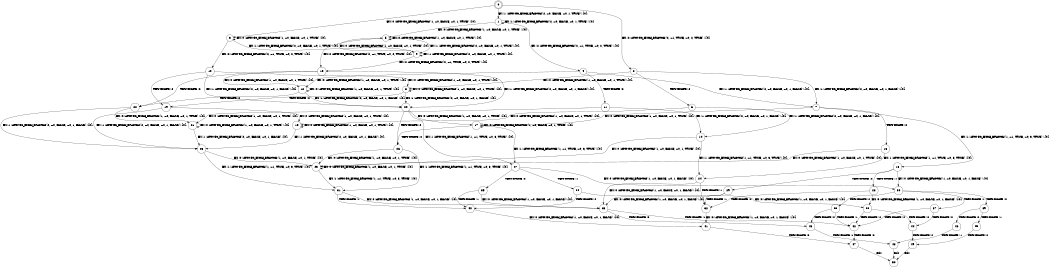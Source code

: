digraph BCG {
size = "7, 10.5";
center = TRUE;
node [shape = circle];
0 [peripheries = 2];
0 -> 1 [label = "EX !1 !ATOMIC_EXCH_BRANCH (2, +0, FALSE, +0, 1, TRUE) !{0}"];
0 -> 2 [label = "EX !2 !ATOMIC_EXCH_BRANCH (2, +1, TRUE, +0, 2, TRUE) !{0}"];
0 -> 3 [label = "EX !0 !ATOMIC_EXCH_BRANCH (1, +0, FALSE, +0, 1, TRUE) !{0}"];
1 -> 4 [label = "EX !2 !ATOMIC_EXCH_BRANCH (2, +1, TRUE, +0, 2, TRUE) !{0}"];
1 -> 5 [label = "EX !0 !ATOMIC_EXCH_BRANCH (1, +0, FALSE, +0, 1, TRUE) !{0}"];
1 -> 1 [label = "EX !1 !ATOMIC_EXCH_BRANCH (2, +0, FALSE, +0, 1, TRUE) !{0}"];
2 -> 6 [label = "TERMINATE !2"];
2 -> 7 [label = "EX !1 !ATOMIC_EXCH_BRANCH (2, +0, FALSE, +0, 1, FALSE) !{0}"];
2 -> 8 [label = "EX !0 !ATOMIC_EXCH_BRANCH (1, +0, FALSE, +0, 1, TRUE) !{0}"];
3 -> 9 [label = "EX !1 !ATOMIC_EXCH_BRANCH (2, +0, FALSE, +0, 1, TRUE) !{0}"];
3 -> 10 [label = "EX !2 !ATOMIC_EXCH_BRANCH (2, +1, TRUE, +0, 2, TRUE) !{0}"];
3 -> 3 [label = "EX !0 !ATOMIC_EXCH_BRANCH (1, +0, FALSE, +0, 1, TRUE) !{0}"];
4 -> 11 [label = "TERMINATE !2"];
4 -> 12 [label = "EX !0 !ATOMIC_EXCH_BRANCH (1, +0, FALSE, +0, 1, TRUE) !{0}"];
4 -> 7 [label = "EX !1 !ATOMIC_EXCH_BRANCH (2, +0, FALSE, +0, 1, FALSE) !{0}"];
5 -> 13 [label = "EX !2 !ATOMIC_EXCH_BRANCH (2, +1, TRUE, +0, 2, TRUE) !{0}"];
5 -> 9 [label = "EX !1 !ATOMIC_EXCH_BRANCH (2, +0, FALSE, +0, 1, TRUE) !{0}"];
5 -> 5 [label = "EX !0 !ATOMIC_EXCH_BRANCH (1, +0, FALSE, +0, 1, TRUE) !{0}"];
6 -> 14 [label = "EX !1 !ATOMIC_EXCH_BRANCH (2, +0, FALSE, +0, 1, FALSE) !{0}"];
6 -> 15 [label = "EX !0 !ATOMIC_EXCH_BRANCH (1, +0, FALSE, +0, 1, TRUE) !{0}"];
7 -> 16 [label = "TERMINATE !2"];
7 -> 17 [label = "EX !0 !ATOMIC_EXCH_BRANCH (1, +0, FALSE, +0, 1, TRUE) !{0}"];
7 -> 18 [label = "EX !1 !ATOMIC_EXCH_BRANCH (1, +1, TRUE, +0, 3, TRUE) !{0}"];
8 -> 19 [label = "TERMINATE !2"];
8 -> 20 [label = "EX !1 !ATOMIC_EXCH_BRANCH (2, +0, FALSE, +0, 1, FALSE) !{0}"];
8 -> 8 [label = "EX !0 !ATOMIC_EXCH_BRANCH (1, +0, FALSE, +0, 1, TRUE) !{0}"];
9 -> 13 [label = "EX !2 !ATOMIC_EXCH_BRANCH (2, +1, TRUE, +0, 2, TRUE) !{0}"];
9 -> 9 [label = "EX !1 !ATOMIC_EXCH_BRANCH (2, +0, FALSE, +0, 1, TRUE) !{0}"];
9 -> 5 [label = "EX !0 !ATOMIC_EXCH_BRANCH (1, +0, FALSE, +0, 1, TRUE) !{0}"];
10 -> 19 [label = "TERMINATE !2"];
10 -> 20 [label = "EX !1 !ATOMIC_EXCH_BRANCH (2, +0, FALSE, +0, 1, FALSE) !{0}"];
10 -> 8 [label = "EX !0 !ATOMIC_EXCH_BRANCH (1, +0, FALSE, +0, 1, TRUE) !{0}"];
11 -> 21 [label = "EX !0 !ATOMIC_EXCH_BRANCH (1, +0, FALSE, +0, 1, TRUE) !{0}"];
11 -> 14 [label = "EX !1 !ATOMIC_EXCH_BRANCH (2, +0, FALSE, +0, 1, FALSE) !{0}"];
12 -> 22 [label = "TERMINATE !2"];
12 -> 20 [label = "EX !1 !ATOMIC_EXCH_BRANCH (2, +0, FALSE, +0, 1, FALSE) !{0}"];
12 -> 12 [label = "EX !0 !ATOMIC_EXCH_BRANCH (1, +0, FALSE, +0, 1, TRUE) !{0}"];
13 -> 22 [label = "TERMINATE !2"];
13 -> 20 [label = "EX !1 !ATOMIC_EXCH_BRANCH (2, +0, FALSE, +0, 1, FALSE) !{0}"];
13 -> 12 [label = "EX !0 !ATOMIC_EXCH_BRANCH (1, +0, FALSE, +0, 1, TRUE) !{0}"];
14 -> 23 [label = "EX !0 !ATOMIC_EXCH_BRANCH (1, +0, FALSE, +0, 1, TRUE) !{0}"];
14 -> 24 [label = "EX !1 !ATOMIC_EXCH_BRANCH (1, +1, TRUE, +0, 3, TRUE) !{0}"];
15 -> 25 [label = "EX !1 !ATOMIC_EXCH_BRANCH (2, +0, FALSE, +0, 1, FALSE) !{0}"];
15 -> 15 [label = "EX !0 !ATOMIC_EXCH_BRANCH (1, +0, FALSE, +0, 1, TRUE) !{0}"];
16 -> 23 [label = "EX !0 !ATOMIC_EXCH_BRANCH (1, +0, FALSE, +0, 1, TRUE) !{0}"];
16 -> 24 [label = "EX !1 !ATOMIC_EXCH_BRANCH (1, +1, TRUE, +0, 3, TRUE) !{0}"];
17 -> 26 [label = "TERMINATE !2"];
17 -> 27 [label = "EX !1 !ATOMIC_EXCH_BRANCH (1, +1, TRUE, +0, 3, TRUE) !{0}"];
17 -> 17 [label = "EX !0 !ATOMIC_EXCH_BRANCH (1, +0, FALSE, +0, 1, TRUE) !{0}"];
18 -> 28 [label = "TERMINATE !1"];
18 -> 29 [label = "TERMINATE !2"];
18 -> 30 [label = "EX !0 !ATOMIC_EXCH_BRANCH (1, +0, FALSE, +0, 1, FALSE) !{0}"];
19 -> 25 [label = "EX !1 !ATOMIC_EXCH_BRANCH (2, +0, FALSE, +0, 1, FALSE) !{0}"];
19 -> 15 [label = "EX !0 !ATOMIC_EXCH_BRANCH (1, +0, FALSE, +0, 1, TRUE) !{0}"];
20 -> 26 [label = "TERMINATE !2"];
20 -> 27 [label = "EX !1 !ATOMIC_EXCH_BRANCH (1, +1, TRUE, +0, 3, TRUE) !{0}"];
20 -> 17 [label = "EX !0 !ATOMIC_EXCH_BRANCH (1, +0, FALSE, +0, 1, TRUE) !{0}"];
21 -> 25 [label = "EX !1 !ATOMIC_EXCH_BRANCH (2, +0, FALSE, +0, 1, FALSE) !{0}"];
21 -> 21 [label = "EX !0 !ATOMIC_EXCH_BRANCH (1, +0, FALSE, +0, 1, TRUE) !{0}"];
22 -> 25 [label = "EX !1 !ATOMIC_EXCH_BRANCH (2, +0, FALSE, +0, 1, FALSE) !{0}"];
22 -> 21 [label = "EX !0 !ATOMIC_EXCH_BRANCH (1, +0, FALSE, +0, 1, TRUE) !{0}"];
23 -> 31 [label = "EX !1 !ATOMIC_EXCH_BRANCH (1, +1, TRUE, +0, 3, TRUE) !{0}"];
23 -> 23 [label = "EX !0 !ATOMIC_EXCH_BRANCH (1, +0, FALSE, +0, 1, TRUE) !{0}"];
24 -> 32 [label = "TERMINATE !1"];
24 -> 33 [label = "EX !0 !ATOMIC_EXCH_BRANCH (1, +0, FALSE, +0, 1, FALSE) !{0}"];
25 -> 31 [label = "EX !1 !ATOMIC_EXCH_BRANCH (1, +1, TRUE, +0, 3, TRUE) !{0}"];
25 -> 23 [label = "EX !0 !ATOMIC_EXCH_BRANCH (1, +0, FALSE, +0, 1, TRUE) !{0}"];
26 -> 31 [label = "EX !1 !ATOMIC_EXCH_BRANCH (1, +1, TRUE, +0, 3, TRUE) !{0}"];
26 -> 23 [label = "EX !0 !ATOMIC_EXCH_BRANCH (1, +0, FALSE, +0, 1, TRUE) !{0}"];
27 -> 34 [label = "TERMINATE !1"];
27 -> 35 [label = "TERMINATE !2"];
27 -> 30 [label = "EX !0 !ATOMIC_EXCH_BRANCH (1, +0, FALSE, +0, 1, FALSE) !{0}"];
28 -> 32 [label = "TERMINATE !2"];
28 -> 36 [label = "EX !0 !ATOMIC_EXCH_BRANCH (1, +0, FALSE, +0, 1, FALSE) !{0}"];
29 -> 32 [label = "TERMINATE !1"];
29 -> 33 [label = "EX !0 !ATOMIC_EXCH_BRANCH (1, +0, FALSE, +0, 1, FALSE) !{0}"];
30 -> 37 [label = "TERMINATE !1"];
30 -> 38 [label = "TERMINATE !2"];
30 -> 39 [label = "TERMINATE !0"];
31 -> 40 [label = "TERMINATE !1"];
31 -> 33 [label = "EX !0 !ATOMIC_EXCH_BRANCH (1, +0, FALSE, +0, 1, FALSE) !{0}"];
32 -> 41 [label = "EX !0 !ATOMIC_EXCH_BRANCH (1, +0, FALSE, +0, 1, FALSE) !{0}"];
33 -> 42 [label = "TERMINATE !1"];
33 -> 43 [label = "TERMINATE !0"];
34 -> 40 [label = "TERMINATE !2"];
34 -> 36 [label = "EX !0 !ATOMIC_EXCH_BRANCH (1, +0, FALSE, +0, 1, FALSE) !{0}"];
35 -> 40 [label = "TERMINATE !1"];
35 -> 33 [label = "EX !0 !ATOMIC_EXCH_BRANCH (1, +0, FALSE, +0, 1, FALSE) !{0}"];
36 -> 42 [label = "TERMINATE !2"];
36 -> 44 [label = "TERMINATE !0"];
37 -> 42 [label = "TERMINATE !2"];
37 -> 44 [label = "TERMINATE !0"];
38 -> 42 [label = "TERMINATE !1"];
38 -> 43 [label = "TERMINATE !0"];
39 -> 45 [label = "TERMINATE !1"];
39 -> 46 [label = "TERMINATE !2"];
40 -> 41 [label = "EX !0 !ATOMIC_EXCH_BRANCH (1, +0, FALSE, +0, 1, FALSE) !{0}"];
41 -> 47 [label = "TERMINATE !0"];
42 -> 47 [label = "TERMINATE !0"];
43 -> 48 [label = "TERMINATE !1"];
44 -> 49 [label = "TERMINATE !2"];
45 -> 49 [label = "TERMINATE !2"];
46 -> 48 [label = "TERMINATE !1"];
47 -> 50 [label = "exit"];
48 -> 50 [label = "exit"];
49 -> 50 [label = "exit"];
}

